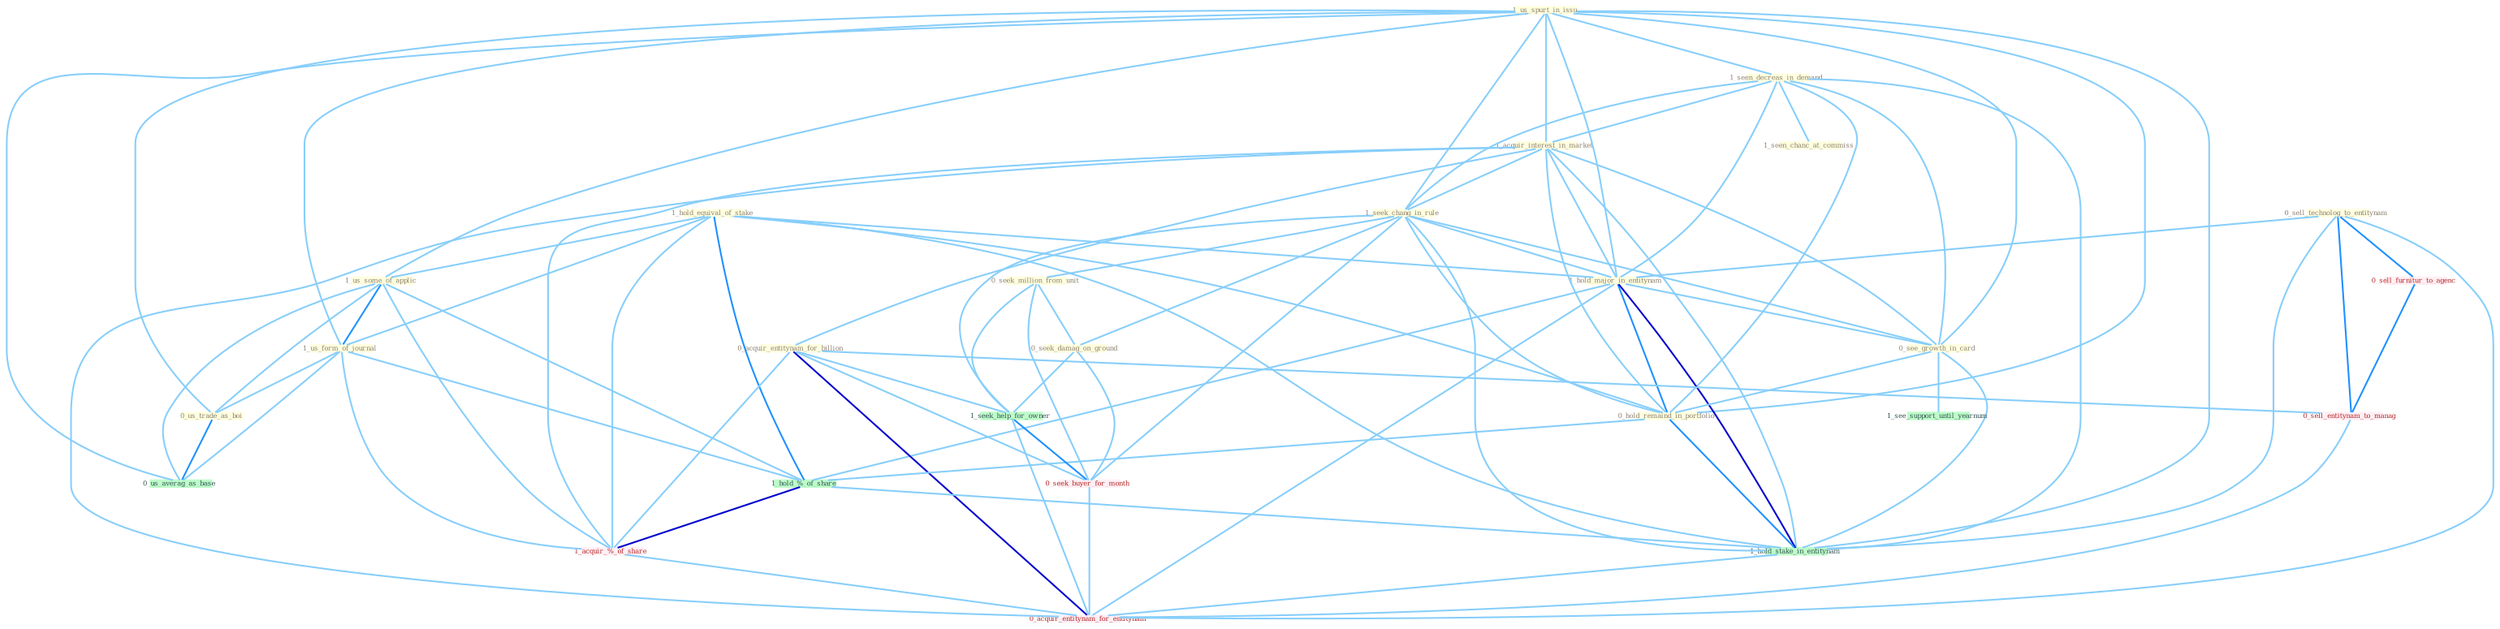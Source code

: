 Graph G{ 
    node
    [shape=polygon,style=filled,width=.5,height=.06,color="#BDFCC9",fixedsize=true,fontsize=4,
    fontcolor="#2f4f4f"];
    {node
    [color="#ffffe0", fontcolor="#8b7d6b"] "1_hold_equival_of_stake " "1_us_spurt_in_issu " "0_sell_technolog_to_entitynam " "1_seen_decreas_in_demand " "1_acquir_interest_in_market " "1_seek_chang_in_rule " "1_seen_chanc_at_commiss " "1_hold_major_in_entitynam " "0_seek_million_from_unit " "0_seek_damag_on_ground " "1_us_some_of_applic " "1_us_form_of_journal " "0_see_growth_in_card " "0_acquir_entitynam_for_billion " "0_hold_remaind_in_portfolio " "0_us_trade_as_boi "}
{node [color="#fff0f5", fontcolor="#b22222"] "0_seek_buyer_for_month " "1_acquir_%_of_share " "0_sell_furnitur_to_agenc " "0_sell_entitynam_to_manag " "0_acquir_entitynam_for_entitynam "}
edge [color="#B0E2FF"];

	"1_hold_equival_of_stake " -- "1_hold_major_in_entitynam " [w="1", color="#87cefa" ];
	"1_hold_equival_of_stake " -- "1_us_some_of_applic " [w="1", color="#87cefa" ];
	"1_hold_equival_of_stake " -- "1_us_form_of_journal " [w="1", color="#87cefa" ];
	"1_hold_equival_of_stake " -- "0_hold_remaind_in_portfolio " [w="1", color="#87cefa" ];
	"1_hold_equival_of_stake " -- "1_hold_%_of_share " [w="2", color="#1e90ff" , len=0.8];
	"1_hold_equival_of_stake " -- "1_hold_stake_in_entitynam " [w="1", color="#87cefa" ];
	"1_hold_equival_of_stake " -- "1_acquir_%_of_share " [w="1", color="#87cefa" ];
	"1_us_spurt_in_issu " -- "1_seen_decreas_in_demand " [w="1", color="#87cefa" ];
	"1_us_spurt_in_issu " -- "1_acquir_interest_in_market " [w="1", color="#87cefa" ];
	"1_us_spurt_in_issu " -- "1_seek_chang_in_rule " [w="1", color="#87cefa" ];
	"1_us_spurt_in_issu " -- "1_hold_major_in_entitynam " [w="1", color="#87cefa" ];
	"1_us_spurt_in_issu " -- "1_us_some_of_applic " [w="1", color="#87cefa" ];
	"1_us_spurt_in_issu " -- "1_us_form_of_journal " [w="1", color="#87cefa" ];
	"1_us_spurt_in_issu " -- "0_see_growth_in_card " [w="1", color="#87cefa" ];
	"1_us_spurt_in_issu " -- "0_hold_remaind_in_portfolio " [w="1", color="#87cefa" ];
	"1_us_spurt_in_issu " -- "0_us_trade_as_boi " [w="1", color="#87cefa" ];
	"1_us_spurt_in_issu " -- "1_hold_stake_in_entitynam " [w="1", color="#87cefa" ];
	"1_us_spurt_in_issu " -- "0_us_averag_as_base " [w="1", color="#87cefa" ];
	"0_sell_technolog_to_entitynam " -- "1_hold_major_in_entitynam " [w="1", color="#87cefa" ];
	"0_sell_technolog_to_entitynam " -- "1_hold_stake_in_entitynam " [w="1", color="#87cefa" ];
	"0_sell_technolog_to_entitynam " -- "0_sell_furnitur_to_agenc " [w="2", color="#1e90ff" , len=0.8];
	"0_sell_technolog_to_entitynam " -- "0_sell_entitynam_to_manag " [w="2", color="#1e90ff" , len=0.8];
	"0_sell_technolog_to_entitynam " -- "0_acquir_entitynam_for_entitynam " [w="1", color="#87cefa" ];
	"1_seen_decreas_in_demand " -- "1_acquir_interest_in_market " [w="1", color="#87cefa" ];
	"1_seen_decreas_in_demand " -- "1_seek_chang_in_rule " [w="1", color="#87cefa" ];
	"1_seen_decreas_in_demand " -- "1_seen_chanc_at_commiss " [w="1", color="#87cefa" ];
	"1_seen_decreas_in_demand " -- "1_hold_major_in_entitynam " [w="1", color="#87cefa" ];
	"1_seen_decreas_in_demand " -- "0_see_growth_in_card " [w="1", color="#87cefa" ];
	"1_seen_decreas_in_demand " -- "0_hold_remaind_in_portfolio " [w="1", color="#87cefa" ];
	"1_seen_decreas_in_demand " -- "1_hold_stake_in_entitynam " [w="1", color="#87cefa" ];
	"1_acquir_interest_in_market " -- "1_seek_chang_in_rule " [w="1", color="#87cefa" ];
	"1_acquir_interest_in_market " -- "1_hold_major_in_entitynam " [w="1", color="#87cefa" ];
	"1_acquir_interest_in_market " -- "0_see_growth_in_card " [w="1", color="#87cefa" ];
	"1_acquir_interest_in_market " -- "0_acquir_entitynam_for_billion " [w="1", color="#87cefa" ];
	"1_acquir_interest_in_market " -- "0_hold_remaind_in_portfolio " [w="1", color="#87cefa" ];
	"1_acquir_interest_in_market " -- "1_hold_stake_in_entitynam " [w="1", color="#87cefa" ];
	"1_acquir_interest_in_market " -- "1_acquir_%_of_share " [w="1", color="#87cefa" ];
	"1_acquir_interest_in_market " -- "0_acquir_entitynam_for_entitynam " [w="1", color="#87cefa" ];
	"1_seek_chang_in_rule " -- "1_hold_major_in_entitynam " [w="1", color="#87cefa" ];
	"1_seek_chang_in_rule " -- "0_seek_million_from_unit " [w="1", color="#87cefa" ];
	"1_seek_chang_in_rule " -- "0_seek_damag_on_ground " [w="1", color="#87cefa" ];
	"1_seek_chang_in_rule " -- "0_see_growth_in_card " [w="1", color="#87cefa" ];
	"1_seek_chang_in_rule " -- "0_hold_remaind_in_portfolio " [w="1", color="#87cefa" ];
	"1_seek_chang_in_rule " -- "1_hold_stake_in_entitynam " [w="1", color="#87cefa" ];
	"1_seek_chang_in_rule " -- "1_seek_help_for_owner " [w="1", color="#87cefa" ];
	"1_seek_chang_in_rule " -- "0_seek_buyer_for_month " [w="1", color="#87cefa" ];
	"1_hold_major_in_entitynam " -- "0_see_growth_in_card " [w="1", color="#87cefa" ];
	"1_hold_major_in_entitynam " -- "0_hold_remaind_in_portfolio " [w="2", color="#1e90ff" , len=0.8];
	"1_hold_major_in_entitynam " -- "1_hold_%_of_share " [w="1", color="#87cefa" ];
	"1_hold_major_in_entitynam " -- "1_hold_stake_in_entitynam " [w="3", color="#0000cd" , len=0.6];
	"1_hold_major_in_entitynam " -- "0_acquir_entitynam_for_entitynam " [w="1", color="#87cefa" ];
	"0_seek_million_from_unit " -- "0_seek_damag_on_ground " [w="1", color="#87cefa" ];
	"0_seek_million_from_unit " -- "1_seek_help_for_owner " [w="1", color="#87cefa" ];
	"0_seek_million_from_unit " -- "0_seek_buyer_for_month " [w="1", color="#87cefa" ];
	"0_seek_damag_on_ground " -- "1_seek_help_for_owner " [w="1", color="#87cefa" ];
	"0_seek_damag_on_ground " -- "0_seek_buyer_for_month " [w="1", color="#87cefa" ];
	"1_us_some_of_applic " -- "1_us_form_of_journal " [w="2", color="#1e90ff" , len=0.8];
	"1_us_some_of_applic " -- "0_us_trade_as_boi " [w="1", color="#87cefa" ];
	"1_us_some_of_applic " -- "1_hold_%_of_share " [w="1", color="#87cefa" ];
	"1_us_some_of_applic " -- "1_acquir_%_of_share " [w="1", color="#87cefa" ];
	"1_us_some_of_applic " -- "0_us_averag_as_base " [w="1", color="#87cefa" ];
	"1_us_form_of_journal " -- "0_us_trade_as_boi " [w="1", color="#87cefa" ];
	"1_us_form_of_journal " -- "1_hold_%_of_share " [w="1", color="#87cefa" ];
	"1_us_form_of_journal " -- "1_acquir_%_of_share " [w="1", color="#87cefa" ];
	"1_us_form_of_journal " -- "0_us_averag_as_base " [w="1", color="#87cefa" ];
	"0_see_growth_in_card " -- "0_hold_remaind_in_portfolio " [w="1", color="#87cefa" ];
	"0_see_growth_in_card " -- "1_hold_stake_in_entitynam " [w="1", color="#87cefa" ];
	"0_see_growth_in_card " -- "1_see_support_until_yearnum " [w="1", color="#87cefa" ];
	"0_acquir_entitynam_for_billion " -- "1_seek_help_for_owner " [w="1", color="#87cefa" ];
	"0_acquir_entitynam_for_billion " -- "0_seek_buyer_for_month " [w="1", color="#87cefa" ];
	"0_acquir_entitynam_for_billion " -- "1_acquir_%_of_share " [w="1", color="#87cefa" ];
	"0_acquir_entitynam_for_billion " -- "0_sell_entitynam_to_manag " [w="1", color="#87cefa" ];
	"0_acquir_entitynam_for_billion " -- "0_acquir_entitynam_for_entitynam " [w="3", color="#0000cd" , len=0.6];
	"0_hold_remaind_in_portfolio " -- "1_hold_%_of_share " [w="1", color="#87cefa" ];
	"0_hold_remaind_in_portfolio " -- "1_hold_stake_in_entitynam " [w="2", color="#1e90ff" , len=0.8];
	"0_us_trade_as_boi " -- "0_us_averag_as_base " [w="2", color="#1e90ff" , len=0.8];
	"1_hold_%_of_share " -- "1_hold_stake_in_entitynam " [w="1", color="#87cefa" ];
	"1_hold_%_of_share " -- "1_acquir_%_of_share " [w="3", color="#0000cd" , len=0.6];
	"1_hold_stake_in_entitynam " -- "0_acquir_entitynam_for_entitynam " [w="1", color="#87cefa" ];
	"1_seek_help_for_owner " -- "0_seek_buyer_for_month " [w="2", color="#1e90ff" , len=0.8];
	"1_seek_help_for_owner " -- "0_acquir_entitynam_for_entitynam " [w="1", color="#87cefa" ];
	"0_seek_buyer_for_month " -- "0_acquir_entitynam_for_entitynam " [w="1", color="#87cefa" ];
	"1_acquir_%_of_share " -- "0_acquir_entitynam_for_entitynam " [w="1", color="#87cefa" ];
	"0_sell_furnitur_to_agenc " -- "0_sell_entitynam_to_manag " [w="2", color="#1e90ff" , len=0.8];
	"0_sell_entitynam_to_manag " -- "0_acquir_entitynam_for_entitynam " [w="1", color="#87cefa" ];
}